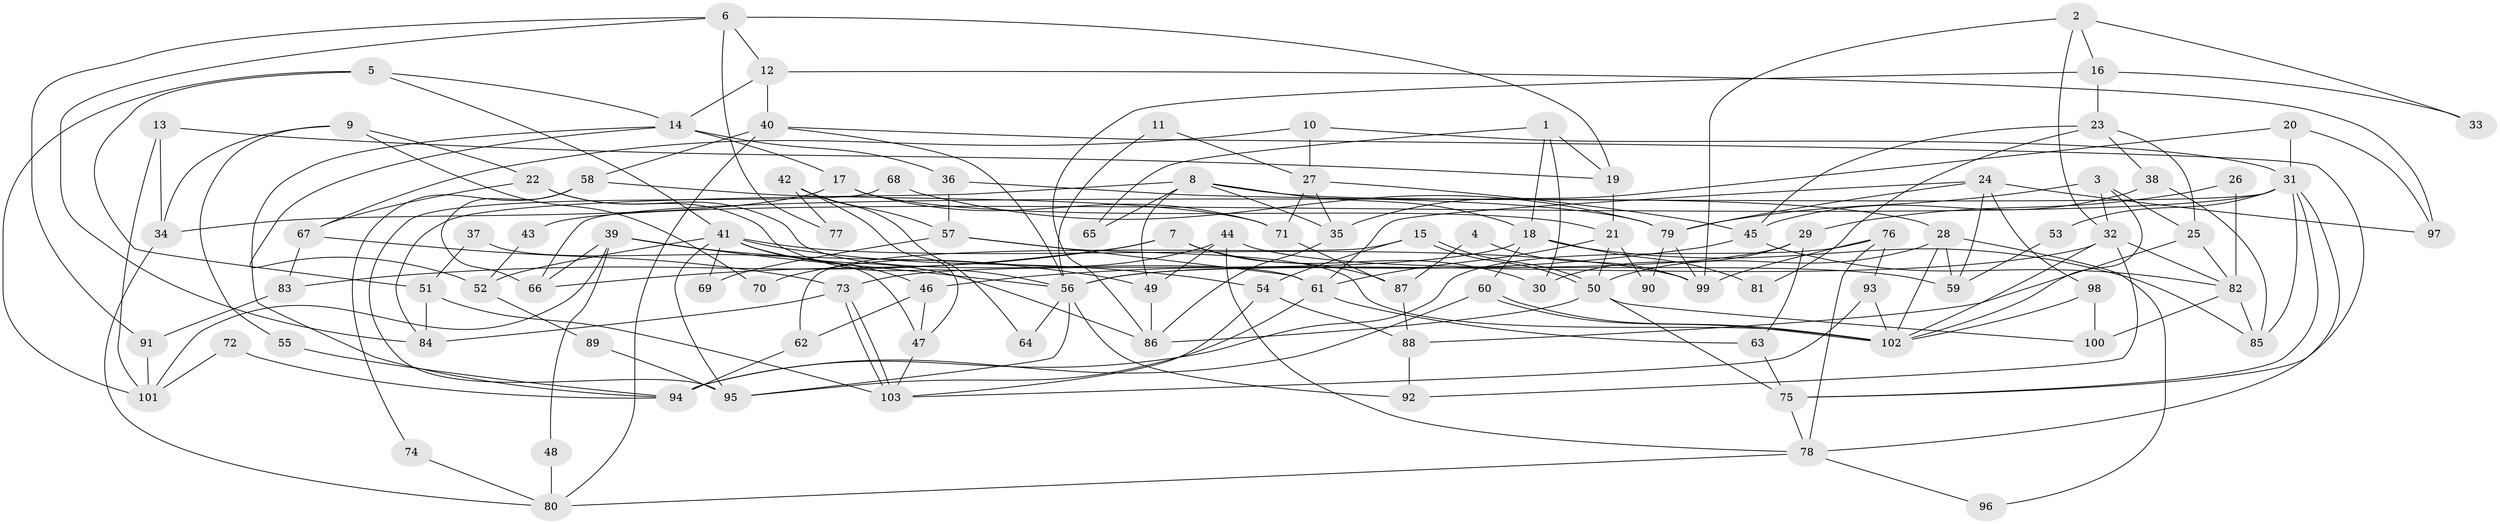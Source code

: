 // Generated by graph-tools (version 1.1) at 2025/26/03/09/25 03:26:12]
// undirected, 103 vertices, 206 edges
graph export_dot {
graph [start="1"]
  node [color=gray90,style=filled];
  1;
  2;
  3;
  4;
  5;
  6;
  7;
  8;
  9;
  10;
  11;
  12;
  13;
  14;
  15;
  16;
  17;
  18;
  19;
  20;
  21;
  22;
  23;
  24;
  25;
  26;
  27;
  28;
  29;
  30;
  31;
  32;
  33;
  34;
  35;
  36;
  37;
  38;
  39;
  40;
  41;
  42;
  43;
  44;
  45;
  46;
  47;
  48;
  49;
  50;
  51;
  52;
  53;
  54;
  55;
  56;
  57;
  58;
  59;
  60;
  61;
  62;
  63;
  64;
  65;
  66;
  67;
  68;
  69;
  70;
  71;
  72;
  73;
  74;
  75;
  76;
  77;
  78;
  79;
  80;
  81;
  82;
  83;
  84;
  85;
  86;
  87;
  88;
  89;
  90;
  91;
  92;
  93;
  94;
  95;
  96;
  97;
  98;
  99;
  100;
  101;
  102;
  103;
  1 -- 19;
  1 -- 18;
  1 -- 30;
  1 -- 65;
  2 -- 99;
  2 -- 16;
  2 -- 32;
  2 -- 33;
  3 -- 79;
  3 -- 102;
  3 -- 25;
  3 -- 32;
  4 -- 99;
  4 -- 87;
  5 -- 14;
  5 -- 41;
  5 -- 51;
  5 -- 101;
  6 -- 91;
  6 -- 84;
  6 -- 12;
  6 -- 19;
  6 -- 77;
  7 -- 30;
  7 -- 87;
  7 -- 66;
  7 -- 83;
  8 -- 28;
  8 -- 35;
  8 -- 18;
  8 -- 49;
  8 -- 65;
  8 -- 84;
  9 -- 22;
  9 -- 34;
  9 -- 55;
  9 -- 70;
  10 -- 31;
  10 -- 27;
  10 -- 67;
  11 -- 27;
  11 -- 56;
  12 -- 40;
  12 -- 14;
  12 -- 97;
  13 -- 101;
  13 -- 19;
  13 -- 34;
  14 -- 94;
  14 -- 17;
  14 -- 36;
  14 -- 52;
  15 -- 54;
  15 -- 50;
  15 -- 50;
  15 -- 62;
  16 -- 86;
  16 -- 23;
  16 -- 33;
  17 -- 34;
  17 -- 21;
  17 -- 71;
  18 -- 73;
  18 -- 60;
  18 -- 81;
  18 -- 85;
  19 -- 21;
  20 -- 31;
  20 -- 35;
  20 -- 97;
  21 -- 50;
  21 -- 61;
  21 -- 90;
  22 -- 61;
  22 -- 56;
  22 -- 67;
  23 -- 45;
  23 -- 25;
  23 -- 38;
  23 -- 81;
  24 -- 61;
  24 -- 97;
  24 -- 59;
  24 -- 79;
  24 -- 98;
  25 -- 82;
  25 -- 88;
  26 -- 82;
  26 -- 29;
  27 -- 45;
  27 -- 71;
  27 -- 35;
  28 -- 102;
  28 -- 50;
  28 -- 59;
  28 -- 96;
  29 -- 56;
  29 -- 63;
  29 -- 30;
  31 -- 85;
  31 -- 78;
  31 -- 43;
  31 -- 53;
  31 -- 66;
  31 -- 75;
  32 -- 56;
  32 -- 82;
  32 -- 92;
  32 -- 102;
  34 -- 80;
  35 -- 86;
  36 -- 57;
  36 -- 79;
  37 -- 51;
  37 -- 47;
  38 -- 85;
  38 -- 45;
  39 -- 49;
  39 -- 66;
  39 -- 48;
  39 -- 56;
  39 -- 101;
  40 -- 75;
  40 -- 56;
  40 -- 58;
  40 -- 80;
  41 -- 54;
  41 -- 99;
  41 -- 46;
  41 -- 52;
  41 -- 69;
  41 -- 86;
  41 -- 95;
  42 -- 47;
  42 -- 57;
  42 -- 64;
  42 -- 77;
  43 -- 52;
  44 -- 49;
  44 -- 59;
  44 -- 70;
  44 -- 78;
  45 -- 82;
  45 -- 46;
  46 -- 47;
  46 -- 62;
  47 -- 103;
  48 -- 80;
  49 -- 86;
  50 -- 75;
  50 -- 86;
  50 -- 100;
  51 -- 84;
  51 -- 103;
  52 -- 89;
  53 -- 59;
  54 -- 103;
  54 -- 88;
  55 -- 94;
  56 -- 64;
  56 -- 92;
  56 -- 95;
  57 -- 102;
  57 -- 61;
  57 -- 69;
  58 -- 66;
  58 -- 71;
  58 -- 74;
  60 -- 102;
  60 -- 102;
  60 -- 94;
  61 -- 95;
  61 -- 63;
  62 -- 94;
  63 -- 75;
  67 -- 73;
  67 -- 83;
  68 -- 95;
  68 -- 79;
  71 -- 87;
  72 -- 94;
  72 -- 101;
  73 -- 103;
  73 -- 103;
  73 -- 84;
  74 -- 80;
  75 -- 78;
  76 -- 94;
  76 -- 93;
  76 -- 78;
  76 -- 99;
  78 -- 80;
  78 -- 96;
  79 -- 90;
  79 -- 99;
  82 -- 100;
  82 -- 85;
  83 -- 91;
  87 -- 88;
  88 -- 92;
  89 -- 95;
  91 -- 101;
  93 -- 103;
  93 -- 102;
  98 -- 102;
  98 -- 100;
}
